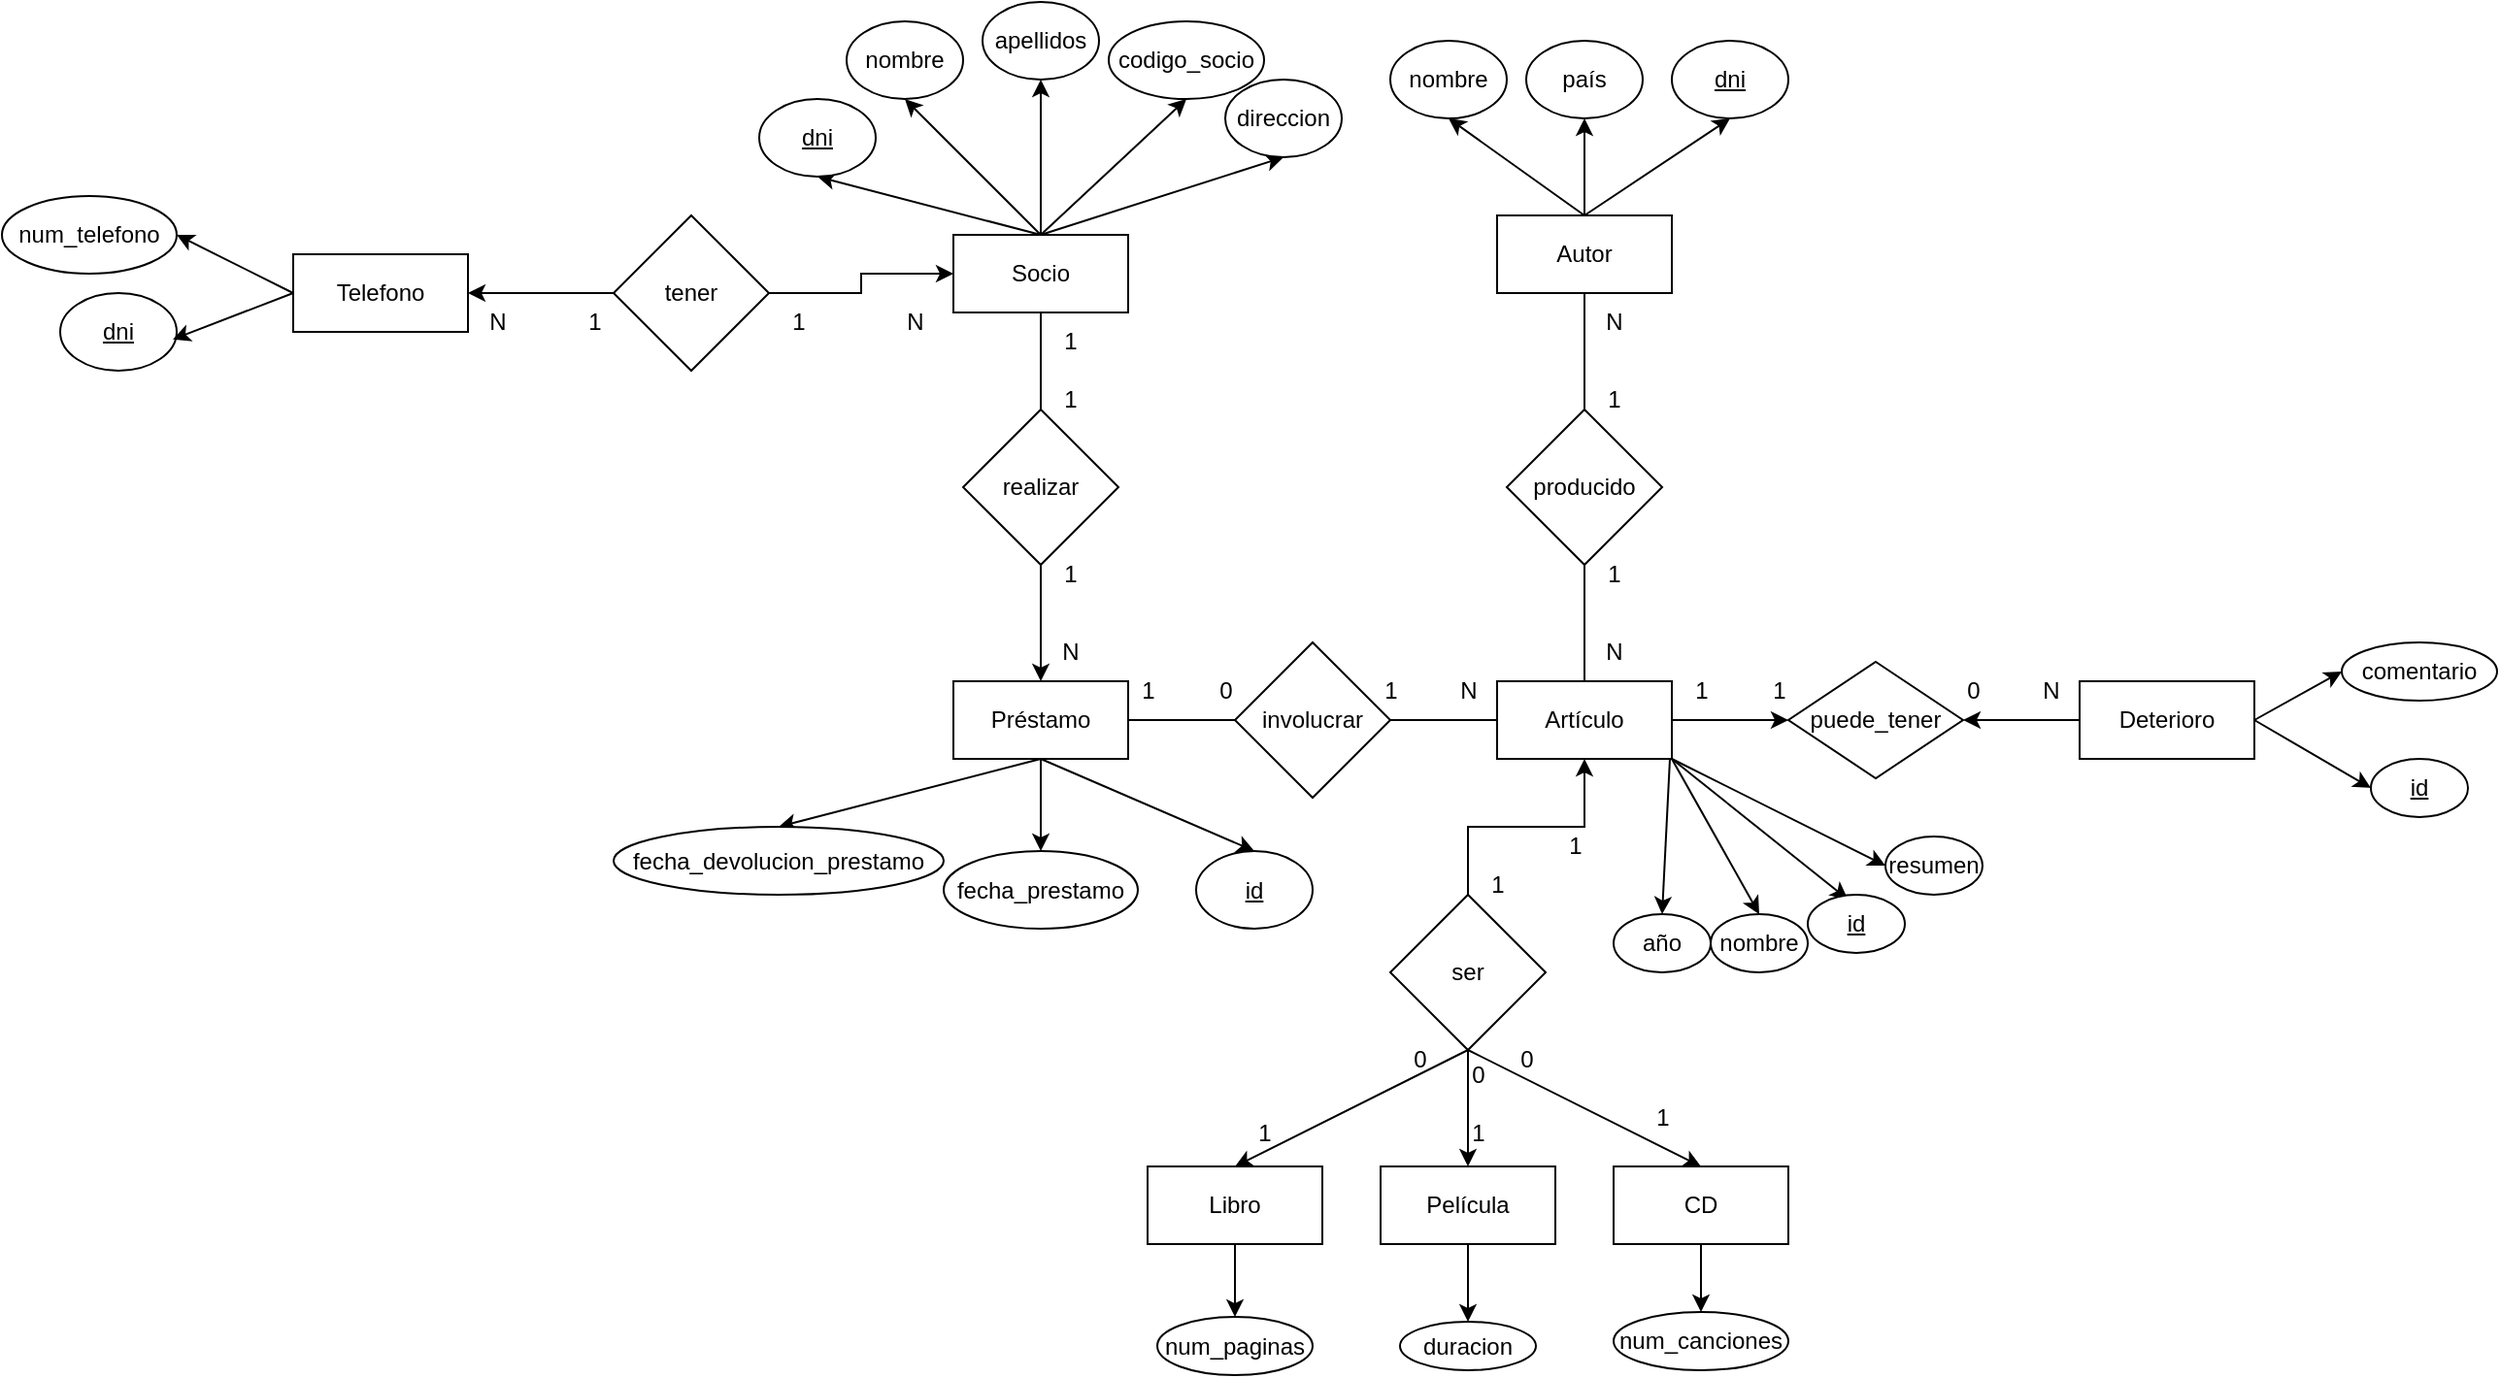 <mxfile version="22.0.4" type="github">
  <diagram id="R2lEEEUBdFMjLlhIrx00" name="Page-1">
    <mxGraphModel dx="2245" dy="658" grid="1" gridSize="10" guides="1" tooltips="1" connect="1" arrows="1" fold="1" page="1" pageScale="1" pageWidth="850" pageHeight="1100" math="0" shadow="0" extFonts="Permanent Marker^https://fonts.googleapis.com/css?family=Permanent+Marker">
      <root>
        <mxCell id="0" />
        <mxCell id="1" parent="0" />
        <mxCell id="sgaFnyZZiUt3jDesd7pH-22" style="edgeStyle=orthogonalEdgeStyle;rounded=0;orthogonalLoop=1;jettySize=auto;html=1;exitX=0.5;exitY=1;exitDx=0;exitDy=0;entryX=0.5;entryY=0;entryDx=0;entryDy=0;endArrow=none;endFill=0;startArrow=none;startFill=0;" parent="1" source="E6m6vIRPyxe-GZxMIqmL-1" target="E6m6vIRPyxe-GZxMIqmL-11" edge="1">
          <mxGeometry relative="1" as="geometry">
            <Array as="points">
              <mxPoint x="245" y="380" />
              <mxPoint x="245" y="380" />
            </Array>
          </mxGeometry>
        </mxCell>
        <mxCell id="zfco7tpVMm1-KLnKmDTs-33" style="rounded=0;orthogonalLoop=1;jettySize=auto;html=1;entryX=0.5;entryY=1;entryDx=0;entryDy=0;exitX=0.5;exitY=0;exitDx=0;exitDy=0;" edge="1" parent="1" source="E6m6vIRPyxe-GZxMIqmL-1" target="E6m6vIRPyxe-GZxMIqmL-24">
          <mxGeometry relative="1" as="geometry" />
        </mxCell>
        <mxCell id="zfco7tpVMm1-KLnKmDTs-34" style="rounded=0;orthogonalLoop=1;jettySize=auto;html=1;entryX=0.5;entryY=1;entryDx=0;entryDy=0;exitX=0.5;exitY=0;exitDx=0;exitDy=0;" edge="1" parent="1" source="E6m6vIRPyxe-GZxMIqmL-1" target="E6m6vIRPyxe-GZxMIqmL-15">
          <mxGeometry relative="1" as="geometry" />
        </mxCell>
        <mxCell id="zfco7tpVMm1-KLnKmDTs-39" style="edgeStyle=orthogonalEdgeStyle;rounded=0;orthogonalLoop=1;jettySize=auto;html=1;exitX=1;exitY=0.5;exitDx=0;exitDy=0;" edge="1" parent="1" source="E6m6vIRPyxe-GZxMIqmL-10" target="E6m6vIRPyxe-GZxMIqmL-1">
          <mxGeometry relative="1" as="geometry" />
        </mxCell>
        <mxCell id="zfco7tpVMm1-KLnKmDTs-76" style="edgeStyle=none;rounded=0;orthogonalLoop=1;jettySize=auto;html=1;entryX=0.5;entryY=1;entryDx=0;entryDy=0;" edge="1" parent="1" source="E6m6vIRPyxe-GZxMIqmL-1" target="E6m6vIRPyxe-GZxMIqmL-16">
          <mxGeometry relative="1" as="geometry" />
        </mxCell>
        <mxCell id="zfco7tpVMm1-KLnKmDTs-78" style="edgeStyle=none;rounded=0;orthogonalLoop=1;jettySize=auto;html=1;entryX=0.5;entryY=1;entryDx=0;entryDy=0;exitX=0.5;exitY=0;exitDx=0;exitDy=0;" edge="1" parent="1" source="E6m6vIRPyxe-GZxMIqmL-1" target="E6m6vIRPyxe-GZxMIqmL-18">
          <mxGeometry relative="1" as="geometry" />
        </mxCell>
        <mxCell id="E6m6vIRPyxe-GZxMIqmL-1" value="Socio" style="rounded=0;whiteSpace=wrap;html=1;" parent="1" vertex="1">
          <mxGeometry x="200" y="360" width="90" height="40" as="geometry" />
        </mxCell>
        <mxCell id="zfco7tpVMm1-KLnKmDTs-40" style="edgeStyle=none;rounded=0;orthogonalLoop=1;jettySize=auto;html=1;exitX=0;exitY=0.5;exitDx=0;exitDy=0;" edge="1" parent="1" source="E6m6vIRPyxe-GZxMIqmL-10" target="E6m6vIRPyxe-GZxMIqmL-2">
          <mxGeometry relative="1" as="geometry" />
        </mxCell>
        <mxCell id="E6m6vIRPyxe-GZxMIqmL-2" value="Telefono" style="rounded=0;whiteSpace=wrap;html=1;" parent="1" vertex="1">
          <mxGeometry x="-140" y="370" width="90" height="40" as="geometry" />
        </mxCell>
        <mxCell id="zfco7tpVMm1-KLnKmDTs-11" style="rounded=0;orthogonalLoop=1;jettySize=auto;html=1;entryX=0.414;entryY=0.081;entryDx=0;entryDy=0;exitX=1;exitY=1;exitDx=0;exitDy=0;entryPerimeter=0;" edge="1" parent="1" source="E6m6vIRPyxe-GZxMIqmL-4" target="E6m6vIRPyxe-GZxMIqmL-29">
          <mxGeometry relative="1" as="geometry" />
        </mxCell>
        <mxCell id="zfco7tpVMm1-KLnKmDTs-12" style="rounded=0;orthogonalLoop=1;jettySize=auto;html=1;exitX=1;exitY=1;exitDx=0;exitDy=0;entryX=0.5;entryY=0;entryDx=0;entryDy=0;" edge="1" parent="1" source="E6m6vIRPyxe-GZxMIqmL-4" target="E6m6vIRPyxe-GZxMIqmL-31">
          <mxGeometry relative="1" as="geometry">
            <mxPoint x="640" y="690" as="targetPoint" />
          </mxGeometry>
        </mxCell>
        <mxCell id="zfco7tpVMm1-KLnKmDTs-13" style="rounded=0;orthogonalLoop=1;jettySize=auto;html=1;entryX=0.5;entryY=0;entryDx=0;entryDy=0;exitX=1;exitY=0.5;exitDx=0;exitDy=0;" edge="1" parent="1" source="E6m6vIRPyxe-GZxMIqmL-4" target="E6m6vIRPyxe-GZxMIqmL-32">
          <mxGeometry relative="1" as="geometry" />
        </mxCell>
        <mxCell id="zfco7tpVMm1-KLnKmDTs-14" style="rounded=0;orthogonalLoop=1;jettySize=auto;html=1;entryX=0;entryY=0.5;entryDx=0;entryDy=0;exitX=1;exitY=1;exitDx=0;exitDy=0;" edge="1" parent="1" source="E6m6vIRPyxe-GZxMIqmL-4" target="zfco7tpVMm1-KLnKmDTs-15">
          <mxGeometry relative="1" as="geometry">
            <mxPoint x="660" y="610" as="targetPoint" />
          </mxGeometry>
        </mxCell>
        <mxCell id="zfco7tpVMm1-KLnKmDTs-16" style="edgeStyle=orthogonalEdgeStyle;rounded=0;orthogonalLoop=1;jettySize=auto;html=1;entryX=0;entryY=0.5;entryDx=0;entryDy=0;" edge="1" parent="1" source="E6m6vIRPyxe-GZxMIqmL-4" target="zfco7tpVMm1-KLnKmDTs-18">
          <mxGeometry relative="1" as="geometry">
            <mxPoint x="680" y="610" as="targetPoint" />
          </mxGeometry>
        </mxCell>
        <mxCell id="E6m6vIRPyxe-GZxMIqmL-4" value="&lt;div&gt;Artículo&lt;/div&gt;" style="rounded=0;whiteSpace=wrap;html=1;" parent="1" vertex="1">
          <mxGeometry x="480" y="590" width="90" height="40" as="geometry" />
        </mxCell>
        <mxCell id="zfco7tpVMm1-KLnKmDTs-22" style="rounded=0;orthogonalLoop=1;jettySize=auto;html=1;entryX=0.5;entryY=1;entryDx=0;entryDy=0;exitX=0.5;exitY=0;exitDx=0;exitDy=0;" edge="1" parent="1" source="E6m6vIRPyxe-GZxMIqmL-5" target="E6m6vIRPyxe-GZxMIqmL-43">
          <mxGeometry relative="1" as="geometry" />
        </mxCell>
        <mxCell id="zfco7tpVMm1-KLnKmDTs-23" style="rounded=0;orthogonalLoop=1;jettySize=auto;html=1;" edge="1" parent="1" source="E6m6vIRPyxe-GZxMIqmL-5" target="E6m6vIRPyxe-GZxMIqmL-42">
          <mxGeometry relative="1" as="geometry" />
        </mxCell>
        <mxCell id="zfco7tpVMm1-KLnKmDTs-25" style="rounded=0;orthogonalLoop=1;jettySize=auto;html=1;entryX=0.5;entryY=1;entryDx=0;entryDy=0;exitX=0.5;exitY=0;exitDx=0;exitDy=0;" edge="1" parent="1" source="E6m6vIRPyxe-GZxMIqmL-5" target="zfco7tpVMm1-KLnKmDTs-24">
          <mxGeometry relative="1" as="geometry" />
        </mxCell>
        <mxCell id="E6m6vIRPyxe-GZxMIqmL-5" value="Autor" style="rounded=0;whiteSpace=wrap;html=1;" parent="1" vertex="1">
          <mxGeometry x="480" y="350" width="90" height="40" as="geometry" />
        </mxCell>
        <mxCell id="zfco7tpVMm1-KLnKmDTs-4" style="edgeStyle=orthogonalEdgeStyle;rounded=0;orthogonalLoop=1;jettySize=auto;html=1;entryX=0.5;entryY=0;entryDx=0;entryDy=0;" edge="1" parent="1" source="E6m6vIRPyxe-GZxMIqmL-6" target="zfco7tpVMm1-KLnKmDTs-7">
          <mxGeometry relative="1" as="geometry">
            <mxPoint x="435" y="880" as="targetPoint" />
          </mxGeometry>
        </mxCell>
        <mxCell id="E6m6vIRPyxe-GZxMIqmL-6" value="Libro" style="rounded=0;whiteSpace=wrap;html=1;" parent="1" vertex="1">
          <mxGeometry x="300" y="840" width="90" height="40" as="geometry" />
        </mxCell>
        <mxCell id="zfco7tpVMm1-KLnKmDTs-6" style="edgeStyle=orthogonalEdgeStyle;rounded=0;orthogonalLoop=1;jettySize=auto;html=1;entryX=0.5;entryY=0;entryDx=0;entryDy=0;" edge="1" parent="1" source="E6m6vIRPyxe-GZxMIqmL-7" target="zfco7tpVMm1-KLnKmDTs-8">
          <mxGeometry relative="1" as="geometry">
            <mxPoint x="650" y="880" as="targetPoint" />
          </mxGeometry>
        </mxCell>
        <mxCell id="E6m6vIRPyxe-GZxMIqmL-7" value="CD" style="rounded=0;whiteSpace=wrap;html=1;" parent="1" vertex="1">
          <mxGeometry x="540" y="840" width="90" height="40" as="geometry" />
        </mxCell>
        <mxCell id="zfco7tpVMm1-KLnKmDTs-5" style="edgeStyle=orthogonalEdgeStyle;rounded=0;orthogonalLoop=1;jettySize=auto;html=1;entryX=0.5;entryY=0;entryDx=0;entryDy=0;" edge="1" parent="1" source="E6m6vIRPyxe-GZxMIqmL-8" target="zfco7tpVMm1-KLnKmDTs-9">
          <mxGeometry relative="1" as="geometry">
            <mxPoint x="540" y="890" as="targetPoint" />
          </mxGeometry>
        </mxCell>
        <mxCell id="E6m6vIRPyxe-GZxMIqmL-8" value="Película" style="rounded=0;whiteSpace=wrap;html=1;" parent="1" vertex="1">
          <mxGeometry x="420" y="840" width="90" height="40" as="geometry" />
        </mxCell>
        <mxCell id="zfco7tpVMm1-KLnKmDTs-30" style="rounded=0;orthogonalLoop=1;jettySize=auto;html=1;entryX=0.5;entryY=0;entryDx=0;entryDy=0;exitX=0.5;exitY=1;exitDx=0;exitDy=0;" edge="1" parent="1" source="E6m6vIRPyxe-GZxMIqmL-9" target="E6m6vIRPyxe-GZxMIqmL-46">
          <mxGeometry relative="1" as="geometry" />
        </mxCell>
        <mxCell id="zfco7tpVMm1-KLnKmDTs-31" style="rounded=0;orthogonalLoop=1;jettySize=auto;html=1;entryX=0.5;entryY=0;entryDx=0;entryDy=0;exitX=0.5;exitY=1;exitDx=0;exitDy=0;" edge="1" parent="1" source="E6m6vIRPyxe-GZxMIqmL-9" target="E6m6vIRPyxe-GZxMIqmL-48">
          <mxGeometry relative="1" as="geometry" />
        </mxCell>
        <mxCell id="zfco7tpVMm1-KLnKmDTs-32" style="rounded=0;orthogonalLoop=1;jettySize=auto;html=1;entryX=0.5;entryY=0;entryDx=0;entryDy=0;exitX=0.5;exitY=1;exitDx=0;exitDy=0;" edge="1" parent="1" source="E6m6vIRPyxe-GZxMIqmL-9" target="E6m6vIRPyxe-GZxMIqmL-47">
          <mxGeometry relative="1" as="geometry" />
        </mxCell>
        <mxCell id="E6m6vIRPyxe-GZxMIqmL-9" value="Préstamo" style="rounded=0;whiteSpace=wrap;html=1;" parent="1" vertex="1">
          <mxGeometry x="200" y="590" width="90" height="40" as="geometry" />
        </mxCell>
        <mxCell id="E6m6vIRPyxe-GZxMIqmL-10" value="tener" style="rhombus;whiteSpace=wrap;html=1;" parent="1" vertex="1">
          <mxGeometry x="25" y="350" width="80" height="80" as="geometry" />
        </mxCell>
        <mxCell id="E6m6vIRPyxe-GZxMIqmL-11" value="realizar" style="rhombus;whiteSpace=wrap;html=1;" parent="1" vertex="1">
          <mxGeometry x="205" y="450" width="80" height="80" as="geometry" />
        </mxCell>
        <mxCell id="sgaFnyZZiUt3jDesd7pH-8" style="edgeStyle=orthogonalEdgeStyle;rounded=0;orthogonalLoop=1;jettySize=auto;html=1;exitX=1;exitY=0.5;exitDx=0;exitDy=0;entryX=0;entryY=0.5;entryDx=0;entryDy=0;endArrow=none;endFill=0;startArrow=none;startFill=0;" parent="1" source="E6m6vIRPyxe-GZxMIqmL-12" target="E6m6vIRPyxe-GZxMIqmL-4" edge="1">
          <mxGeometry relative="1" as="geometry" />
        </mxCell>
        <mxCell id="sgaFnyZZiUt3jDesd7pH-9" style="edgeStyle=orthogonalEdgeStyle;rounded=0;orthogonalLoop=1;jettySize=auto;html=1;entryX=1;entryY=0.5;entryDx=0;entryDy=0;endArrow=none;endFill=0;startArrow=none;startFill=0;" parent="1" source="E6m6vIRPyxe-GZxMIqmL-12" target="E6m6vIRPyxe-GZxMIqmL-9" edge="1">
          <mxGeometry relative="1" as="geometry" />
        </mxCell>
        <mxCell id="E6m6vIRPyxe-GZxMIqmL-12" value="involucrar" style="rhombus;whiteSpace=wrap;html=1;" parent="1" vertex="1">
          <mxGeometry x="345" y="570" width="80" height="80" as="geometry" />
        </mxCell>
        <mxCell id="sgaFnyZZiUt3jDesd7pH-6" style="edgeStyle=orthogonalEdgeStyle;rounded=0;orthogonalLoop=1;jettySize=auto;html=1;entryX=0.5;entryY=0;entryDx=0;entryDy=0;endArrow=none;endFill=0;startArrow=none;startFill=0;" parent="1" source="E6m6vIRPyxe-GZxMIqmL-13" target="E6m6vIRPyxe-GZxMIqmL-4" edge="1">
          <mxGeometry relative="1" as="geometry" />
        </mxCell>
        <mxCell id="sgaFnyZZiUt3jDesd7pH-7" style="edgeStyle=orthogonalEdgeStyle;rounded=0;orthogonalLoop=1;jettySize=auto;html=1;entryX=0.5;entryY=1;entryDx=0;entryDy=0;endArrow=none;endFill=0;startArrow=none;startFill=0;" parent="1" source="E6m6vIRPyxe-GZxMIqmL-13" target="E6m6vIRPyxe-GZxMIqmL-5" edge="1">
          <mxGeometry relative="1" as="geometry" />
        </mxCell>
        <mxCell id="E6m6vIRPyxe-GZxMIqmL-13" value="producido" style="rhombus;whiteSpace=wrap;html=1;" parent="1" vertex="1">
          <mxGeometry x="485" y="450" width="80" height="80" as="geometry" />
        </mxCell>
        <mxCell id="E6m6vIRPyxe-GZxMIqmL-15" value="nombre" style="ellipse;whiteSpace=wrap;html=1;" parent="1" vertex="1">
          <mxGeometry x="145" y="250" width="60" height="40" as="geometry" />
        </mxCell>
        <mxCell id="E6m6vIRPyxe-GZxMIqmL-16" value="apellidos" style="ellipse;whiteSpace=wrap;html=1;" parent="1" vertex="1">
          <mxGeometry x="215" y="240" width="60" height="40" as="geometry" />
        </mxCell>
        <mxCell id="E6m6vIRPyxe-GZxMIqmL-17" value="codigo_socio" style="ellipse;whiteSpace=wrap;html=1;" parent="1" vertex="1">
          <mxGeometry x="280" y="250" width="80" height="40" as="geometry" />
        </mxCell>
        <mxCell id="E6m6vIRPyxe-GZxMIqmL-18" value="direccion" style="ellipse;whiteSpace=wrap;html=1;" parent="1" vertex="1">
          <mxGeometry x="340" y="280" width="60" height="40" as="geometry" />
        </mxCell>
        <mxCell id="E6m6vIRPyxe-GZxMIqmL-24" value="dni" style="ellipse;whiteSpace=wrap;html=1;fontStyle=4" parent="1" vertex="1">
          <mxGeometry x="100" y="290" width="60" height="40" as="geometry" />
        </mxCell>
        <mxCell id="E6m6vIRPyxe-GZxMIqmL-28" style="rounded=0;orthogonalLoop=1;jettySize=auto;html=1;exitX=0;exitY=0.5;exitDx=0;exitDy=0;entryX=1;entryY=0.5;entryDx=0;entryDy=0;" parent="1" source="E6m6vIRPyxe-GZxMIqmL-2" target="zfco7tpVMm1-KLnKmDTs-41" edge="1">
          <mxGeometry relative="1" as="geometry">
            <mxPoint x="-150" y="420" as="targetPoint" />
          </mxGeometry>
        </mxCell>
        <mxCell id="E6m6vIRPyxe-GZxMIqmL-29" value="id" style="ellipse;whiteSpace=wrap;html=1;fontStyle=4" parent="1" vertex="1">
          <mxGeometry x="640" y="700" width="50" height="30" as="geometry" />
        </mxCell>
        <mxCell id="E6m6vIRPyxe-GZxMIqmL-31" value="nombre" style="ellipse;whiteSpace=wrap;html=1;fontStyle=0" parent="1" vertex="1">
          <mxGeometry x="590" y="710" width="50" height="30" as="geometry" />
        </mxCell>
        <mxCell id="E6m6vIRPyxe-GZxMIqmL-32" value="año" style="ellipse;whiteSpace=wrap;html=1;fontStyle=0" parent="1" vertex="1">
          <mxGeometry x="540" y="710" width="50" height="30" as="geometry" />
        </mxCell>
        <mxCell id="E6m6vIRPyxe-GZxMIqmL-42" value="país" style="ellipse;whiteSpace=wrap;html=1;fontStyle=0" parent="1" vertex="1">
          <mxGeometry x="495" y="260" width="60" height="40" as="geometry" />
        </mxCell>
        <mxCell id="E6m6vIRPyxe-GZxMIqmL-43" value="nombre" style="ellipse;whiteSpace=wrap;html=1;fontStyle=0" parent="1" vertex="1">
          <mxGeometry x="425" y="260" width="60" height="40" as="geometry" />
        </mxCell>
        <mxCell id="E6m6vIRPyxe-GZxMIqmL-46" value="id" style="ellipse;whiteSpace=wrap;html=1;fontStyle=4" parent="1" vertex="1">
          <mxGeometry x="325" y="677.5" width="60" height="40" as="geometry" />
        </mxCell>
        <mxCell id="E6m6vIRPyxe-GZxMIqmL-47" value="fecha_prestamo" style="ellipse;whiteSpace=wrap;html=1;" parent="1" vertex="1">
          <mxGeometry x="195" y="677.5" width="100" height="40" as="geometry" />
        </mxCell>
        <mxCell id="E6m6vIRPyxe-GZxMIqmL-48" value="fecha_devolucion_prestamo" style="ellipse;whiteSpace=wrap;html=1;" parent="1" vertex="1">
          <mxGeometry x="25" y="665" width="170" height="35" as="geometry" />
        </mxCell>
        <mxCell id="zfco7tpVMm1-KLnKmDTs-1" style="rounded=0;orthogonalLoop=1;jettySize=auto;html=1;entryX=0.5;entryY=0;entryDx=0;entryDy=0;exitX=0.5;exitY=1;exitDx=0;exitDy=0;" edge="1" parent="1" source="sgaFnyZZiUt3jDesd7pH-1" target="E6m6vIRPyxe-GZxMIqmL-6">
          <mxGeometry relative="1" as="geometry" />
        </mxCell>
        <mxCell id="zfco7tpVMm1-KLnKmDTs-2" style="edgeStyle=orthogonalEdgeStyle;rounded=0;orthogonalLoop=1;jettySize=auto;html=1;entryX=0.5;entryY=0;entryDx=0;entryDy=0;" edge="1" parent="1" source="sgaFnyZZiUt3jDesd7pH-1" target="E6m6vIRPyxe-GZxMIqmL-8">
          <mxGeometry relative="1" as="geometry" />
        </mxCell>
        <mxCell id="zfco7tpVMm1-KLnKmDTs-3" style="rounded=0;orthogonalLoop=1;jettySize=auto;html=1;exitX=0.5;exitY=1;exitDx=0;exitDy=0;entryX=0.5;entryY=0;entryDx=0;entryDy=0;" edge="1" parent="1" source="sgaFnyZZiUt3jDesd7pH-1" target="E6m6vIRPyxe-GZxMIqmL-7">
          <mxGeometry relative="1" as="geometry" />
        </mxCell>
        <mxCell id="sgaFnyZZiUt3jDesd7pH-1" value="ser" style="rhombus;whiteSpace=wrap;html=1;" parent="1" vertex="1">
          <mxGeometry x="425" y="700" width="80" height="80" as="geometry" />
        </mxCell>
        <mxCell id="sgaFnyZZiUt3jDesd7pH-10" style="edgeStyle=orthogonalEdgeStyle;rounded=0;orthogonalLoop=1;jettySize=auto;html=1;entryX=0.5;entryY=0;entryDx=0;entryDy=0;" parent="1" source="E6m6vIRPyxe-GZxMIqmL-11" target="E6m6vIRPyxe-GZxMIqmL-9" edge="1">
          <mxGeometry relative="1" as="geometry" />
        </mxCell>
        <mxCell id="PhbIzcJ0piBYWyEh7KNi-4" style="edgeStyle=orthogonalEdgeStyle;rounded=0;orthogonalLoop=1;jettySize=auto;html=1;exitX=0.5;exitY=0;exitDx=0;exitDy=0;entryX=0.5;entryY=1;entryDx=0;entryDy=0;" parent="1" source="sgaFnyZZiUt3jDesd7pH-1" target="E6m6vIRPyxe-GZxMIqmL-4" edge="1">
          <mxGeometry relative="1" as="geometry" />
        </mxCell>
        <mxCell id="zfco7tpVMm1-KLnKmDTs-7" value="num_paginas" style="ellipse;whiteSpace=wrap;html=1;fontStyle=0" vertex="1" parent="1">
          <mxGeometry x="305" y="917.5" width="80" height="30" as="geometry" />
        </mxCell>
        <mxCell id="zfco7tpVMm1-KLnKmDTs-8" value="num_canciones" style="ellipse;whiteSpace=wrap;html=1;fontStyle=0" vertex="1" parent="1">
          <mxGeometry x="540" y="915" width="90" height="30" as="geometry" />
        </mxCell>
        <mxCell id="zfco7tpVMm1-KLnKmDTs-9" value="duracion" style="ellipse;whiteSpace=wrap;html=1;fontStyle=0" vertex="1" parent="1">
          <mxGeometry x="430" y="920" width="70" height="25" as="geometry" />
        </mxCell>
        <mxCell id="zfco7tpVMm1-KLnKmDTs-15" value="resumen" style="ellipse;whiteSpace=wrap;html=1;fontStyle=0" vertex="1" parent="1">
          <mxGeometry x="680" y="670" width="50" height="30" as="geometry" />
        </mxCell>
        <mxCell id="zfco7tpVMm1-KLnKmDTs-19" style="edgeStyle=orthogonalEdgeStyle;rounded=0;orthogonalLoop=1;jettySize=auto;html=1;exitX=0;exitY=0.5;exitDx=0;exitDy=0;" edge="1" parent="1" source="zfco7tpVMm1-KLnKmDTs-20" target="zfco7tpVMm1-KLnKmDTs-18">
          <mxGeometry relative="1" as="geometry">
            <mxPoint x="800.0" y="610" as="sourcePoint" />
          </mxGeometry>
        </mxCell>
        <mxCell id="zfco7tpVMm1-KLnKmDTs-18" value="puede_tener" style="rhombus;whiteSpace=wrap;html=1;" vertex="1" parent="1">
          <mxGeometry x="630" y="580" width="90" height="60" as="geometry" />
        </mxCell>
        <mxCell id="zfco7tpVMm1-KLnKmDTs-28" style="rounded=0;orthogonalLoop=1;jettySize=auto;html=1;entryX=0;entryY=0.5;entryDx=0;entryDy=0;exitX=1;exitY=0.5;exitDx=0;exitDy=0;" edge="1" parent="1" source="zfco7tpVMm1-KLnKmDTs-20" target="zfco7tpVMm1-KLnKmDTs-26">
          <mxGeometry relative="1" as="geometry" />
        </mxCell>
        <mxCell id="zfco7tpVMm1-KLnKmDTs-29" style="rounded=0;orthogonalLoop=1;jettySize=auto;html=1;entryX=0;entryY=0.5;entryDx=0;entryDy=0;exitX=1;exitY=0.5;exitDx=0;exitDy=0;" edge="1" parent="1" source="zfco7tpVMm1-KLnKmDTs-20" target="zfco7tpVMm1-KLnKmDTs-27">
          <mxGeometry relative="1" as="geometry" />
        </mxCell>
        <mxCell id="zfco7tpVMm1-KLnKmDTs-20" value="&lt;div&gt;Deterioro&lt;/div&gt;" style="rounded=0;whiteSpace=wrap;html=1;" vertex="1" parent="1">
          <mxGeometry x="780" y="590" width="90" height="40" as="geometry" />
        </mxCell>
        <mxCell id="zfco7tpVMm1-KLnKmDTs-24" value="&lt;u&gt;dni&lt;/u&gt;" style="ellipse;whiteSpace=wrap;html=1;fontStyle=0" vertex="1" parent="1">
          <mxGeometry x="570" y="260" width="60" height="40" as="geometry" />
        </mxCell>
        <mxCell id="zfco7tpVMm1-KLnKmDTs-26" value="comentario" style="ellipse;whiteSpace=wrap;html=1;fontStyle=0" vertex="1" parent="1">
          <mxGeometry x="915" y="570" width="80" height="30" as="geometry" />
        </mxCell>
        <mxCell id="zfco7tpVMm1-KLnKmDTs-27" value="&lt;u&gt;id&lt;/u&gt;" style="ellipse;whiteSpace=wrap;html=1;fontStyle=0" vertex="1" parent="1">
          <mxGeometry x="930" y="630" width="50" height="30" as="geometry" />
        </mxCell>
        <mxCell id="zfco7tpVMm1-KLnKmDTs-41" value="num_telefono" style="ellipse;whiteSpace=wrap;html=1;" vertex="1" parent="1">
          <mxGeometry x="-290" y="340" width="90" height="40" as="geometry" />
        </mxCell>
        <mxCell id="zfco7tpVMm1-KLnKmDTs-42" value="dni" style="ellipse;whiteSpace=wrap;html=1;fontStyle=4" vertex="1" parent="1">
          <mxGeometry x="-260" y="390" width="60" height="40" as="geometry" />
        </mxCell>
        <mxCell id="zfco7tpVMm1-KLnKmDTs-43" style="edgeStyle=none;rounded=0;orthogonalLoop=1;jettySize=auto;html=1;entryX=0.967;entryY=0.596;entryDx=0;entryDy=0;entryPerimeter=0;exitX=0;exitY=0.5;exitDx=0;exitDy=0;" edge="1" parent="1" source="E6m6vIRPyxe-GZxMIqmL-2" target="zfco7tpVMm1-KLnKmDTs-42">
          <mxGeometry relative="1" as="geometry" />
        </mxCell>
        <mxCell id="zfco7tpVMm1-KLnKmDTs-44" value="0" style="text;html=1;align=center;verticalAlign=middle;resizable=0;points=[];autosize=1;strokeColor=none;fillColor=none;" vertex="1" parent="1">
          <mxGeometry x="480" y="770" width="30" height="30" as="geometry" />
        </mxCell>
        <mxCell id="zfco7tpVMm1-KLnKmDTs-45" value="0" style="text;html=1;align=center;verticalAlign=middle;resizable=0;points=[];autosize=1;strokeColor=none;fillColor=none;" vertex="1" parent="1">
          <mxGeometry x="455" y="777.6" width="30" height="30" as="geometry" />
        </mxCell>
        <mxCell id="zfco7tpVMm1-KLnKmDTs-46" value="0" style="text;html=1;align=center;verticalAlign=middle;resizable=0;points=[];autosize=1;strokeColor=none;fillColor=none;" vertex="1" parent="1">
          <mxGeometry x="425" y="770" width="30" height="30" as="geometry" />
        </mxCell>
        <mxCell id="zfco7tpVMm1-KLnKmDTs-47" value="1" style="text;html=1;align=center;verticalAlign=middle;resizable=0;points=[];autosize=1;strokeColor=none;fillColor=none;" vertex="1" parent="1">
          <mxGeometry x="550" y="800" width="30" height="30" as="geometry" />
        </mxCell>
        <mxCell id="zfco7tpVMm1-KLnKmDTs-48" value="1" style="text;html=1;align=center;verticalAlign=middle;resizable=0;points=[];autosize=1;strokeColor=none;fillColor=none;" vertex="1" parent="1">
          <mxGeometry x="455" y="807.6" width="30" height="30" as="geometry" />
        </mxCell>
        <mxCell id="zfco7tpVMm1-KLnKmDTs-49" value="1" style="text;html=1;align=center;verticalAlign=middle;resizable=0;points=[];autosize=1;strokeColor=none;fillColor=none;" vertex="1" parent="1">
          <mxGeometry x="345" y="807.6" width="30" height="30" as="geometry" />
        </mxCell>
        <mxCell id="zfco7tpVMm1-KLnKmDTs-50" value="1" style="text;html=1;align=center;verticalAlign=middle;resizable=0;points=[];autosize=1;strokeColor=none;fillColor=none;" vertex="1" parent="1">
          <mxGeometry x="465" y="680" width="30" height="30" as="geometry" />
        </mxCell>
        <mxCell id="zfco7tpVMm1-KLnKmDTs-53" value="1" style="text;html=1;align=center;verticalAlign=middle;resizable=0;points=[];autosize=1;strokeColor=none;fillColor=none;" vertex="1" parent="1">
          <mxGeometry x="505" y="660" width="30" height="30" as="geometry" />
        </mxCell>
        <mxCell id="zfco7tpVMm1-KLnKmDTs-54" value="0" style="text;html=1;align=center;verticalAlign=middle;resizable=0;points=[];autosize=1;strokeColor=none;fillColor=none;" vertex="1" parent="1">
          <mxGeometry x="710" y="580" width="30" height="30" as="geometry" />
        </mxCell>
        <mxCell id="zfco7tpVMm1-KLnKmDTs-55" value="N" style="text;html=1;align=center;verticalAlign=middle;resizable=0;points=[];autosize=1;strokeColor=none;fillColor=none;" vertex="1" parent="1">
          <mxGeometry x="750" y="580" width="30" height="30" as="geometry" />
        </mxCell>
        <mxCell id="zfco7tpVMm1-KLnKmDTs-56" value="1" style="text;html=1;align=center;verticalAlign=middle;resizable=0;points=[];autosize=1;strokeColor=none;fillColor=none;" vertex="1" parent="1">
          <mxGeometry x="610" y="580" width="30" height="30" as="geometry" />
        </mxCell>
        <mxCell id="zfco7tpVMm1-KLnKmDTs-57" value="1" style="text;html=1;align=center;verticalAlign=middle;resizable=0;points=[];autosize=1;strokeColor=none;fillColor=none;" vertex="1" parent="1">
          <mxGeometry x="570" y="580" width="30" height="30" as="geometry" />
        </mxCell>
        <mxCell id="zfco7tpVMm1-KLnKmDTs-59" value="1" style="text;html=1;align=center;verticalAlign=middle;resizable=0;points=[];autosize=1;strokeColor=none;fillColor=none;" vertex="1" parent="1">
          <mxGeometry x="525" y="430" width="30" height="30" as="geometry" />
        </mxCell>
        <mxCell id="zfco7tpVMm1-KLnKmDTs-61" value="N" style="text;html=1;align=center;verticalAlign=middle;resizable=0;points=[];autosize=1;strokeColor=none;fillColor=none;" vertex="1" parent="1">
          <mxGeometry x="525" y="390" width="30" height="30" as="geometry" />
        </mxCell>
        <mxCell id="zfco7tpVMm1-KLnKmDTs-62" value="1" style="text;html=1;align=center;verticalAlign=middle;resizable=0;points=[];autosize=1;strokeColor=none;fillColor=none;" vertex="1" parent="1">
          <mxGeometry x="525" y="520" width="30" height="30" as="geometry" />
        </mxCell>
        <mxCell id="zfco7tpVMm1-KLnKmDTs-64" value="N" style="text;html=1;align=center;verticalAlign=middle;resizable=0;points=[];autosize=1;strokeColor=none;fillColor=none;" vertex="1" parent="1">
          <mxGeometry x="525" y="560" width="30" height="30" as="geometry" />
        </mxCell>
        <mxCell id="zfco7tpVMm1-KLnKmDTs-65" value="1" style="text;html=1;align=center;verticalAlign=middle;resizable=0;points=[];autosize=1;strokeColor=none;fillColor=none;" vertex="1" parent="1">
          <mxGeometry x="410" y="580" width="30" height="30" as="geometry" />
        </mxCell>
        <mxCell id="zfco7tpVMm1-KLnKmDTs-66" value="N" style="text;html=1;align=center;verticalAlign=middle;resizable=0;points=[];autosize=1;strokeColor=none;fillColor=none;" vertex="1" parent="1">
          <mxGeometry x="450" y="580" width="30" height="30" as="geometry" />
        </mxCell>
        <mxCell id="zfco7tpVMm1-KLnKmDTs-67" value="1" style="text;html=1;align=center;verticalAlign=middle;resizable=0;points=[];autosize=1;strokeColor=none;fillColor=none;" vertex="1" parent="1">
          <mxGeometry x="285" y="580" width="30" height="30" as="geometry" />
        </mxCell>
        <mxCell id="zfco7tpVMm1-KLnKmDTs-69" value="0" style="text;html=1;align=center;verticalAlign=middle;resizable=0;points=[];autosize=1;strokeColor=none;fillColor=none;" vertex="1" parent="1">
          <mxGeometry x="325" y="580" width="30" height="30" as="geometry" />
        </mxCell>
        <mxCell id="zfco7tpVMm1-KLnKmDTs-70" value="1" style="text;html=1;align=center;verticalAlign=middle;resizable=0;points=[];autosize=1;strokeColor=none;fillColor=none;" vertex="1" parent="1">
          <mxGeometry x="245" y="400" width="30" height="30" as="geometry" />
        </mxCell>
        <mxCell id="zfco7tpVMm1-KLnKmDTs-71" value="1" style="text;html=1;align=center;verticalAlign=middle;resizable=0;points=[];autosize=1;strokeColor=none;fillColor=none;" vertex="1" parent="1">
          <mxGeometry x="245" y="430" width="30" height="30" as="geometry" />
        </mxCell>
        <mxCell id="zfco7tpVMm1-KLnKmDTs-74" value="1" style="text;html=1;align=center;verticalAlign=middle;resizable=0;points=[];autosize=1;strokeColor=none;fillColor=none;" vertex="1" parent="1">
          <mxGeometry x="245" y="520" width="30" height="30" as="geometry" />
        </mxCell>
        <mxCell id="zfco7tpVMm1-KLnKmDTs-75" value="N" style="text;html=1;align=center;verticalAlign=middle;resizable=0;points=[];autosize=1;strokeColor=none;fillColor=none;" vertex="1" parent="1">
          <mxGeometry x="245" y="560" width="30" height="30" as="geometry" />
        </mxCell>
        <mxCell id="zfco7tpVMm1-KLnKmDTs-77" style="edgeStyle=none;rounded=0;orthogonalLoop=1;jettySize=auto;html=1;entryX=0.5;entryY=1;entryDx=0;entryDy=0;exitX=0.5;exitY=0;exitDx=0;exitDy=0;" edge="1" parent="1" source="E6m6vIRPyxe-GZxMIqmL-1" target="E6m6vIRPyxe-GZxMIqmL-17">
          <mxGeometry relative="1" as="geometry" />
        </mxCell>
        <mxCell id="zfco7tpVMm1-KLnKmDTs-79" value="N" style="text;html=1;align=center;verticalAlign=middle;resizable=0;points=[];autosize=1;strokeColor=none;fillColor=none;" vertex="1" parent="1">
          <mxGeometry x="165" y="390" width="30" height="30" as="geometry" />
        </mxCell>
        <mxCell id="zfco7tpVMm1-KLnKmDTs-80" value="N" style="text;html=1;align=center;verticalAlign=middle;resizable=0;points=[];autosize=1;strokeColor=none;fillColor=none;" vertex="1" parent="1">
          <mxGeometry x="-50" y="390" width="30" height="30" as="geometry" />
        </mxCell>
        <mxCell id="zfco7tpVMm1-KLnKmDTs-82" value="1" style="text;html=1;align=center;verticalAlign=middle;resizable=0;points=[];autosize=1;strokeColor=none;fillColor=none;" vertex="1" parent="1">
          <mxGeometry y="390" width="30" height="30" as="geometry" />
        </mxCell>
        <mxCell id="zfco7tpVMm1-KLnKmDTs-83" value="1" style="text;html=1;align=center;verticalAlign=middle;resizable=0;points=[];autosize=1;strokeColor=none;fillColor=none;" vertex="1" parent="1">
          <mxGeometry x="105" y="390" width="30" height="30" as="geometry" />
        </mxCell>
      </root>
    </mxGraphModel>
  </diagram>
</mxfile>
